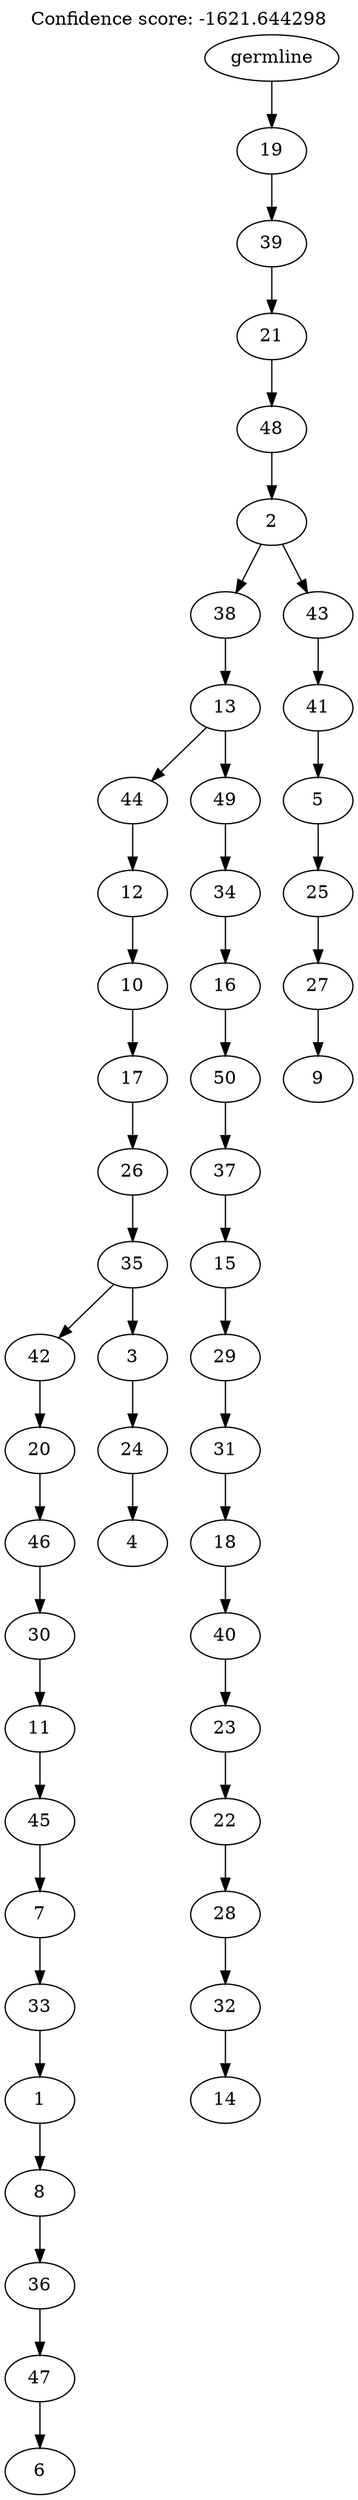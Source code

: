 digraph g {
	"49" -> "50";
	"50" [label="6"];
	"48" -> "49";
	"49" [label="47"];
	"47" -> "48";
	"48" [label="36"];
	"46" -> "47";
	"47" [label="8"];
	"45" -> "46";
	"46" [label="1"];
	"44" -> "45";
	"45" [label="33"];
	"43" -> "44";
	"44" [label="7"];
	"42" -> "43";
	"43" [label="45"];
	"41" -> "42";
	"42" [label="11"];
	"40" -> "41";
	"41" [label="30"];
	"39" -> "40";
	"40" [label="46"];
	"38" -> "39";
	"39" [label="20"];
	"36" -> "37";
	"37" [label="4"];
	"35" -> "36";
	"36" [label="24"];
	"34" -> "35";
	"35" [label="3"];
	"34" -> "38";
	"38" [label="42"];
	"33" -> "34";
	"34" [label="35"];
	"32" -> "33";
	"33" [label="26"];
	"31" -> "32";
	"32" [label="17"];
	"30" -> "31";
	"31" [label="10"];
	"29" -> "30";
	"30" [label="12"];
	"27" -> "28";
	"28" [label="14"];
	"26" -> "27";
	"27" [label="32"];
	"25" -> "26";
	"26" [label="28"];
	"24" -> "25";
	"25" [label="22"];
	"23" -> "24";
	"24" [label="23"];
	"22" -> "23";
	"23" [label="40"];
	"21" -> "22";
	"22" [label="18"];
	"20" -> "21";
	"21" [label="31"];
	"19" -> "20";
	"20" [label="29"];
	"18" -> "19";
	"19" [label="15"];
	"17" -> "18";
	"18" [label="37"];
	"16" -> "17";
	"17" [label="50"];
	"15" -> "16";
	"16" [label="16"];
	"14" -> "15";
	"15" [label="34"];
	"13" -> "14";
	"14" [label="49"];
	"13" -> "29";
	"29" [label="44"];
	"12" -> "13";
	"13" [label="13"];
	"10" -> "11";
	"11" [label="9"];
	"9" -> "10";
	"10" [label="27"];
	"8" -> "9";
	"9" [label="25"];
	"7" -> "8";
	"8" [label="5"];
	"6" -> "7";
	"7" [label="41"];
	"5" -> "6";
	"6" [label="43"];
	"5" -> "12";
	"12" [label="38"];
	"4" -> "5";
	"5" [label="2"];
	"3" -> "4";
	"4" [label="48"];
	"2" -> "3";
	"3" [label="21"];
	"1" -> "2";
	"2" [label="39"];
	"0" -> "1";
	"1" [label="19"];
	"0" [label="germline"];
	labelloc="t";
	label="Confidence score: -1621.644298";
}
